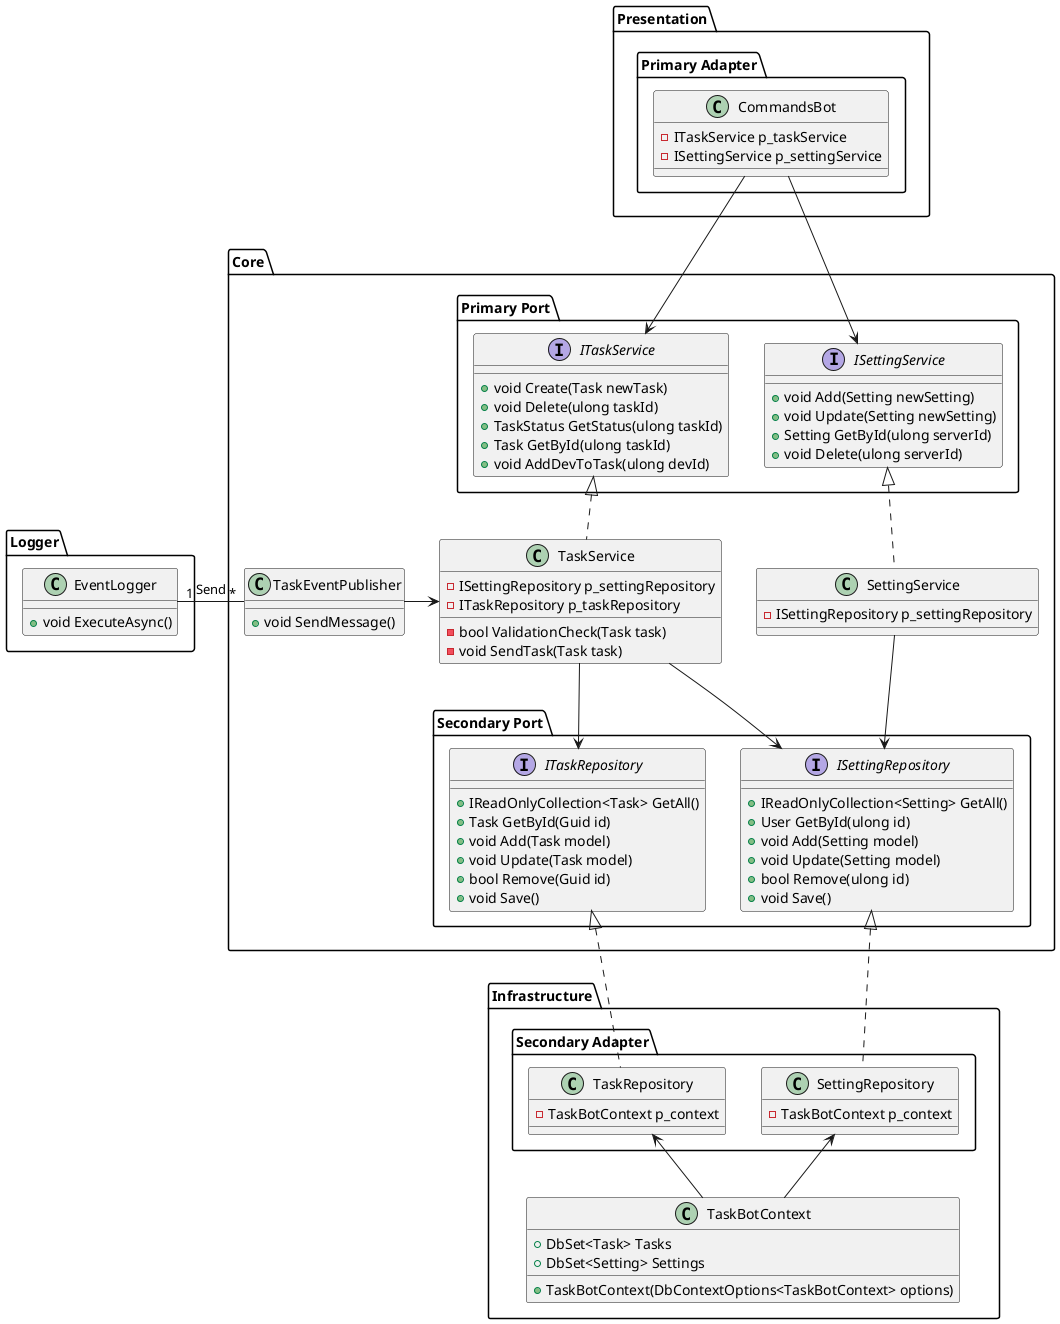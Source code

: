 ﻿@startuml
package "Presentation" {
  package "Primary Adapter" {
    Class CommandsBot {
      -ITaskService p_taskService
      -ISettingService p_settingService
    }
  }
}

package "Core" {
  package "Primary Port" {
    interface ITaskService {
      +void Create(Task newTask)
      +void Delete(ulong taskId)
      +TaskStatus GetStatus(ulong taskId)
      +Task GetById(ulong taskId)
      +void AddDevToTask(ulong devId)
    }

    interface ISettingService {
      +void Add(Setting newSetting)
      +void Update(Setting newSetting)
      +Setting GetById(ulong serverId)
      +void Delete(ulong serverId)
    }
  }

  Class TaskService {
    -ISettingRepository p_settingRepository
    -ITaskRepository p_taskRepository

    -bool ValidationCheck(Task task)
    -void SendTask(Task task)
  }

  Class SettingService {
    -ISettingRepository p_settingRepository
  }

  Class TaskEventPublisher {
    +void SendMessage()
  }

  package "Secondary Port" {
    interface ITaskRepository {
      +IReadOnlyCollection<Task> GetAll()
      +Task GetById(Guid id)
      +void Add(Task model)
      +void Update(Task model)
      +bool Remove(Guid id)
      +void Save()
    }

    interface ISettingRepository {
      +IReadOnlyCollection<Setting> GetAll()
      +User GetById(ulong id)
      +void Add(Setting model)
      +void Update(Setting model)
      +bool Remove(ulong id)
      +void Save()
    }
  }
}

package "Infrastructure" {
  package "Secondary Adapter" {
    Class TaskRepository{
      -TaskBotContext p_context
    }

    Class SettingRepository{
      -TaskBotContext p_context
    }
  }
  
  Class TaskBotContext {
    +TaskBotContext(DbContextOptions<TaskBotContext> options)
    +DbSet<Task> Tasks
    +DbSet<Setting> Settings
  }
}

package "Logger" {
  Class EventLogger {
    +void ExecuteAsync()
  }
}

CommandsBot --> ITaskService
CommandsBot --> ISettingService

ITaskService <|.. TaskService
ISettingService <|.. SettingService
TaskService --> ITaskRepository
TaskService --> ISettingRepository
SettingService --> ISettingRepository
TaskEventPublisher "*" -l- "1" EventLogger : "Send"
TaskEventPublisher -r-> TaskService

ITaskRepository <|.d. TaskRepository
ISettingRepository <|.d. SettingRepository
TaskBotContext -u-> TaskRepository
TaskBotContext -u-> SettingRepository
@enduml